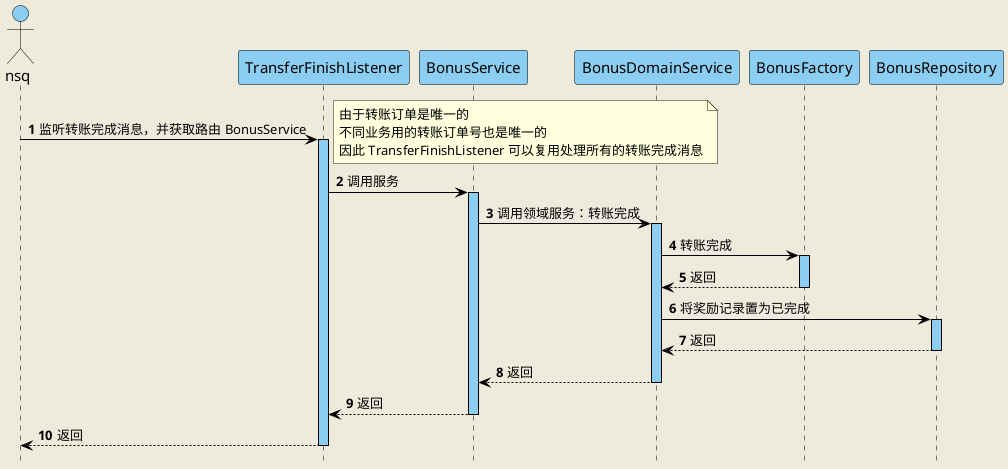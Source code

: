 @startuml
'https://plantuml.com/sequence-diagram
hide footbox
skinparam backgroundColor #EEEBDC
autoActivate on
autonumber

skinparam sequence {
ArrowColor black
ActorBorderColor black
LifeLineBorderColor black
LifeLineBackgroundColor #8CCEF1

ParticipantBorderColor black
ParticipantBackgroundColor #8CCEF1
'ParticipantFontName Impact
ParticipantFontSize 15
ParticipantFontColor black

ActorBackgroundColor #8CCEF1
ActorFontColor black
ActorFontSize 15
ActorFontName Aapex
}

actor nsq as nsq
Participant TransferFinishListener
Participant BonusService
Participant BonusDomainService
Participant BonusFactory
Participant BonusRepository

nsq -> TransferFinishListener : 监听转账完成消息，并获取路由 BonusService
note right
    由于转账订单是唯一的
    不同业务用的转账订单号也是唯一的
    因此 TransferFinishListener 可以复用处理所有的转账完成消息
end note
TransferFinishListener -> BonusService : 调用服务
BonusService -> BonusDomainService : 调用领域服务：转账完成

BonusDomainService -> BonusFactory : 转账完成
return 返回
BonusDomainService -> BonusRepository : 将奖励记录置为已完成
return 返回
return 返回
return 返回
return 返回

@enduml